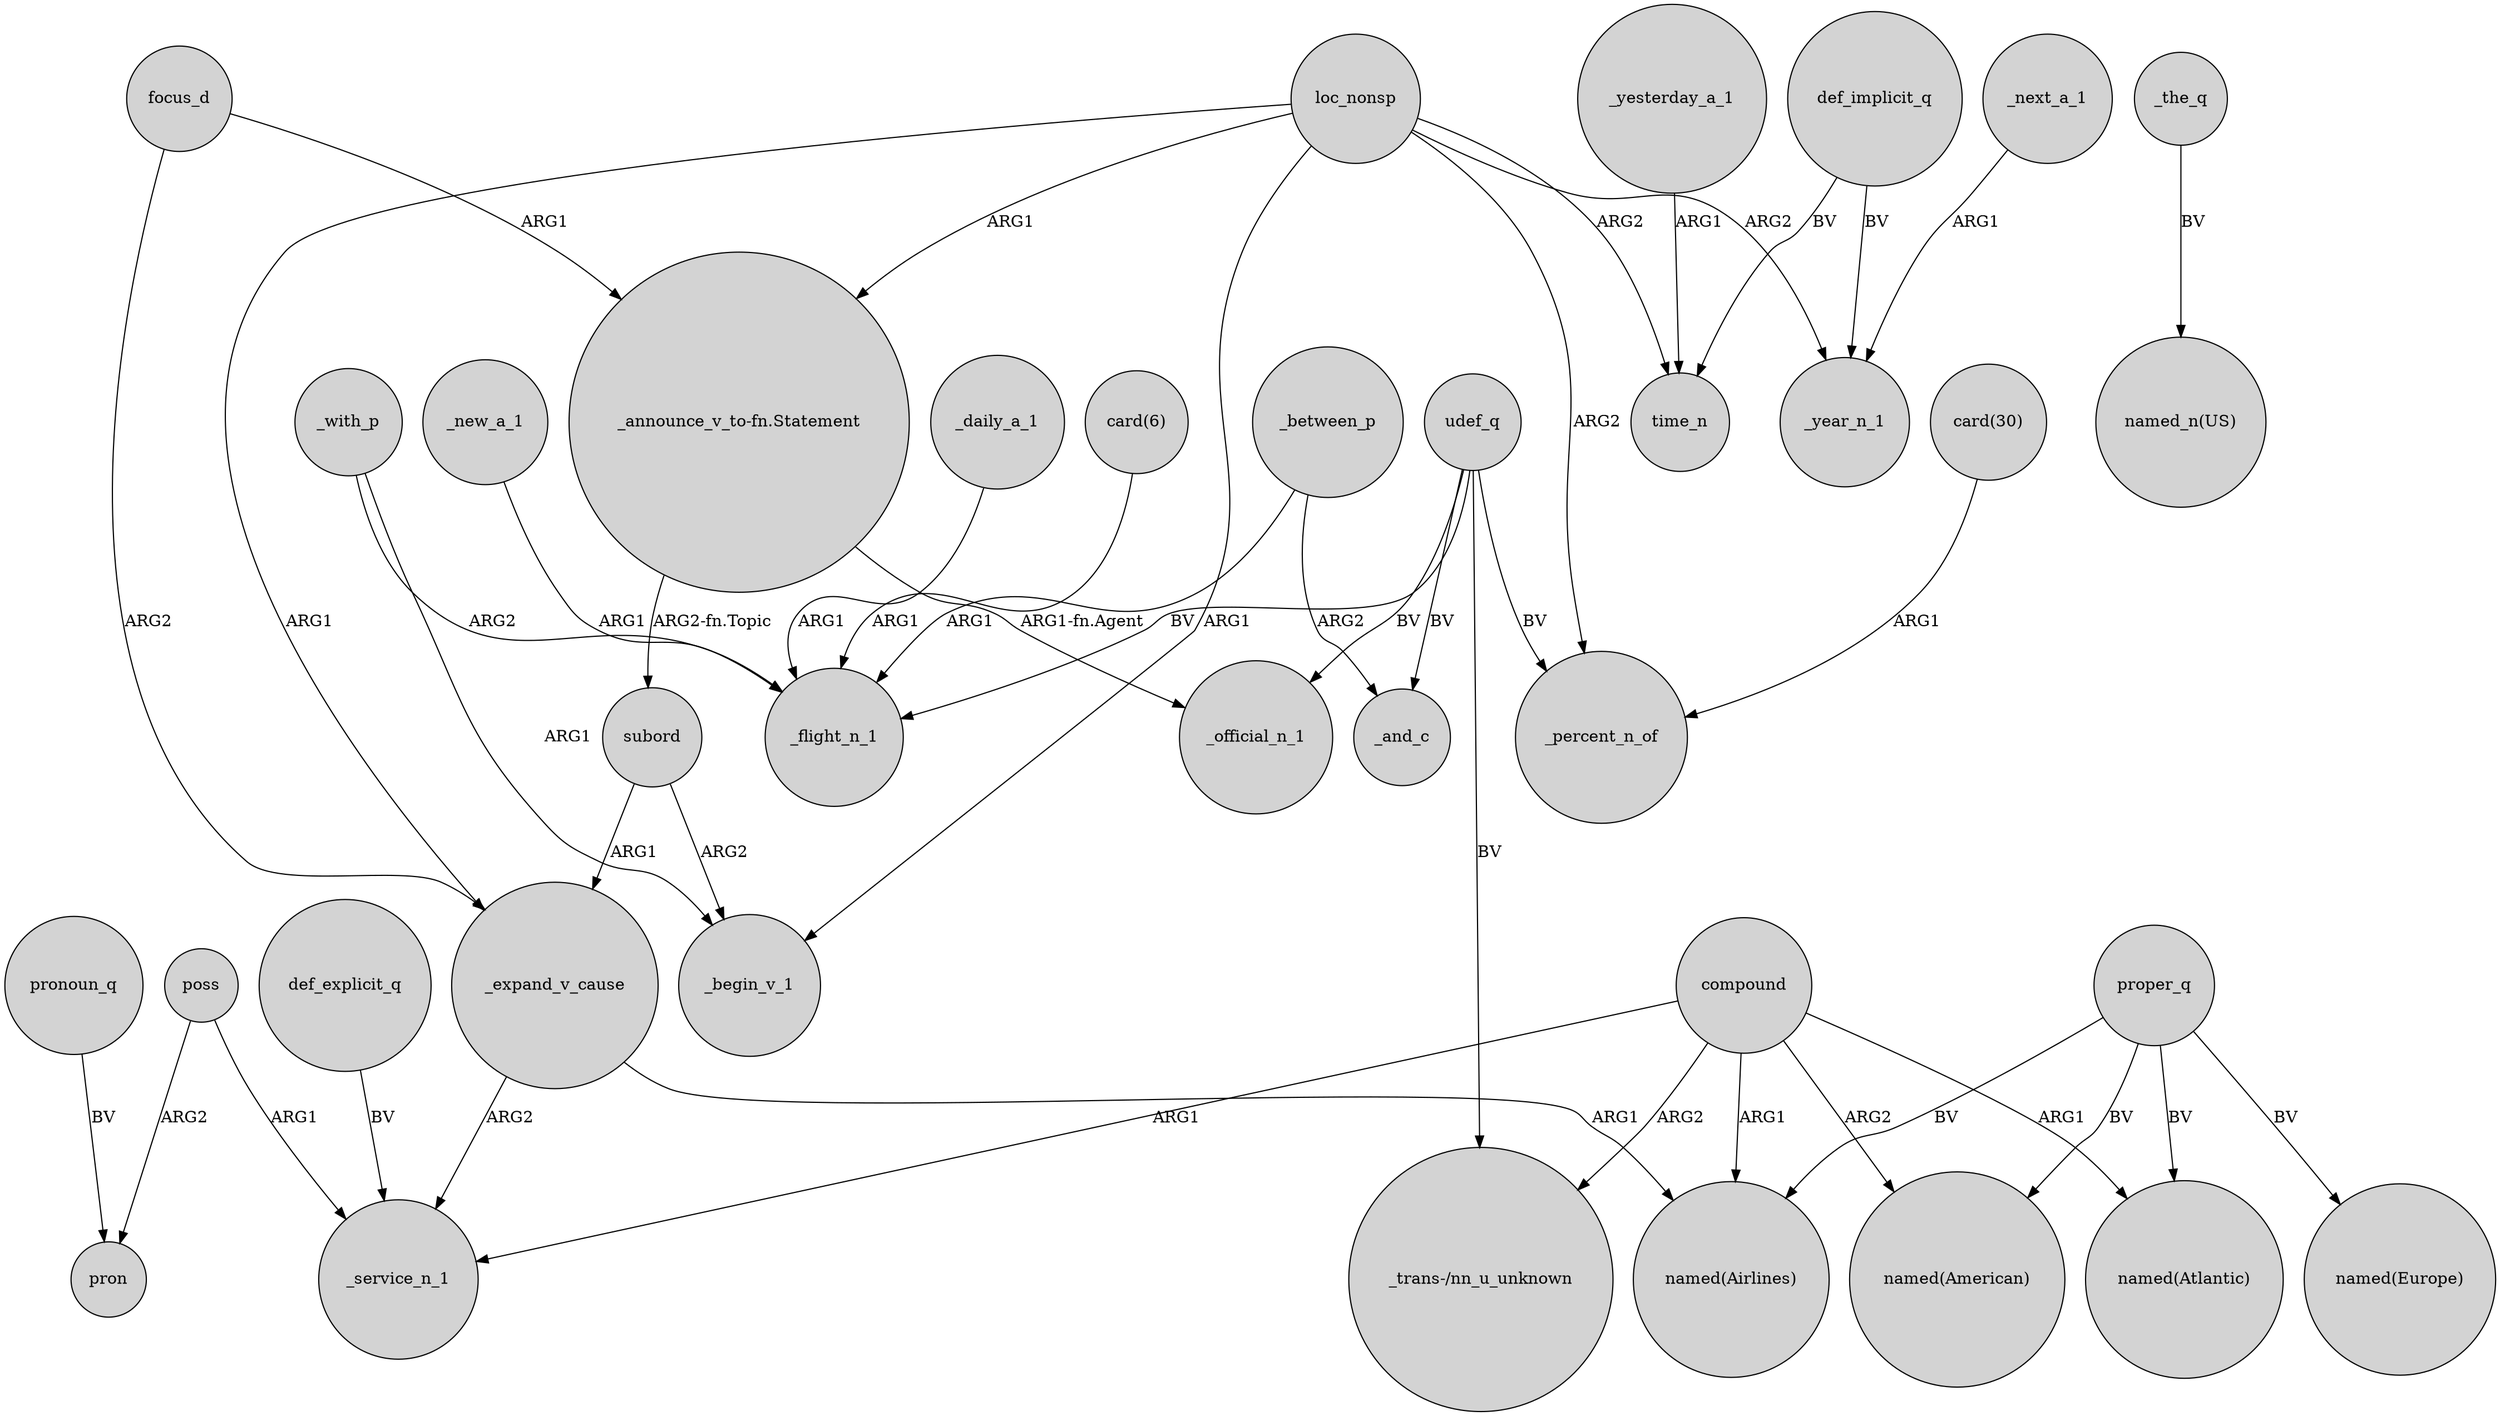 digraph {
	node [shape=circle style=filled]
	focus_d -> _expand_v_cause [label=ARG2]
	_yesterday_a_1 -> time_n [label=ARG1]
	udef_q -> "_trans-/nn_u_unknown" [label=BV]
	poss -> pron [label=ARG2]
	def_implicit_q -> _year_n_1 [label=BV]
	proper_q -> "named(American)" [label=BV]
	focus_d -> "_announce_v_to-fn.Statement" [label=ARG1]
	poss -> _service_n_1 [label=ARG1]
	udef_q -> _flight_n_1 [label=BV]
	_expand_v_cause -> "named(Airlines)" [label=ARG1]
	compound -> "named(Atlantic)" [label=ARG1]
	"_announce_v_to-fn.Statement" -> subord [label="ARG2-fn.Topic"]
	loc_nonsp -> _expand_v_cause [label=ARG1]
	_with_p -> _begin_v_1 [label=ARG1]
	compound -> "named(Airlines)" [label=ARG1]
	proper_q -> "named(Atlantic)" [label=BV]
	"card(30)" -> _percent_n_of [label=ARG1]
	_expand_v_cause -> _service_n_1 [label=ARG2]
	"card(6)" -> _flight_n_1 [label=ARG1]
	compound -> "named(American)" [label=ARG2]
	compound -> "_trans-/nn_u_unknown" [label=ARG2]
	loc_nonsp -> _begin_v_1 [label=ARG1]
	_the_q -> "named_n(US)" [label=BV]
	loc_nonsp -> time_n [label=ARG2]
	loc_nonsp -> "_announce_v_to-fn.Statement" [label=ARG1]
	pronoun_q -> pron [label=BV]
	udef_q -> _official_n_1 [label=BV]
	loc_nonsp -> _percent_n_of [label=ARG2]
	_next_a_1 -> _year_n_1 [label=ARG1]
	subord -> _begin_v_1 [label=ARG2]
	_new_a_1 -> _flight_n_1 [label=ARG1]
	_daily_a_1 -> _flight_n_1 [label=ARG1]
	_between_p -> _and_c [label=ARG2]
	proper_q -> "named(Europe)" [label=BV]
	loc_nonsp -> _year_n_1 [label=ARG2]
	"_announce_v_to-fn.Statement" -> _official_n_1 [label="ARG1-fn.Agent"]
	proper_q -> "named(Airlines)" [label=BV]
	_with_p -> _flight_n_1 [label=ARG2]
	_between_p -> _flight_n_1 [label=ARG1]
	udef_q -> _percent_n_of [label=BV]
	def_explicit_q -> _service_n_1 [label=BV]
	udef_q -> _and_c [label=BV]
	compound -> _service_n_1 [label=ARG1]
	subord -> _expand_v_cause [label=ARG1]
	def_implicit_q -> time_n [label=BV]
}

